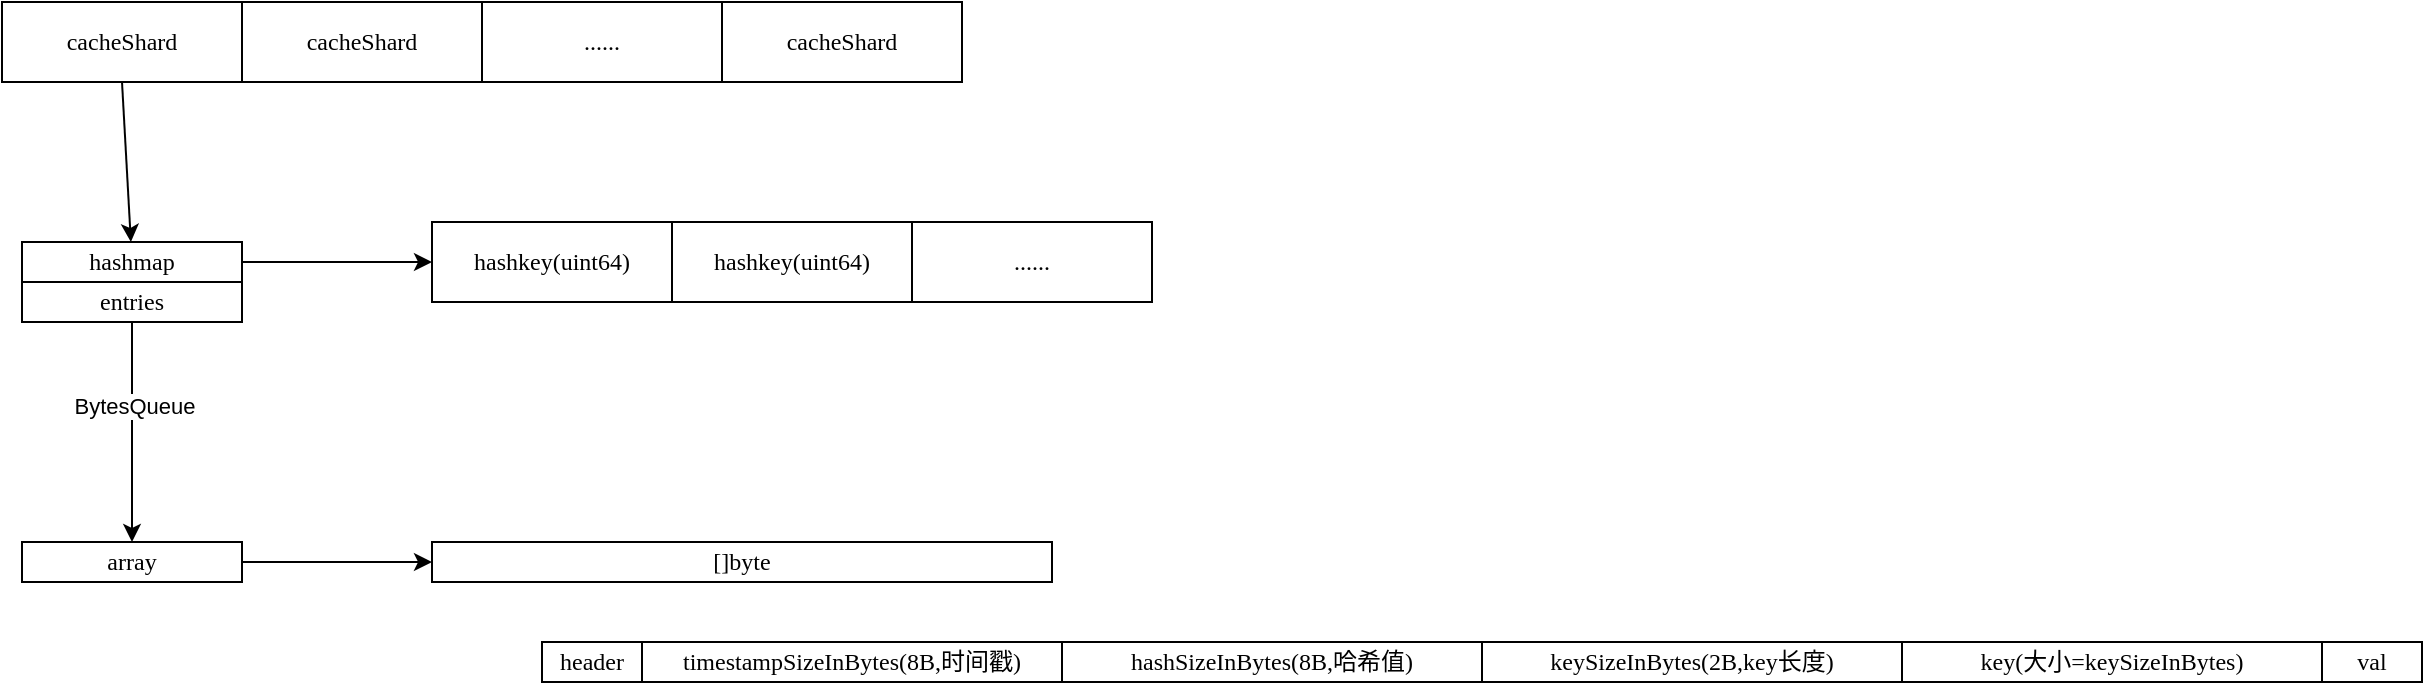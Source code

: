 <mxfile version="22.1.11" type="github">
  <diagram name="Page-1" id="ioxD-w-muQGzGox6Nqgh">
    <mxGraphModel dx="1050" dy="625" grid="1" gridSize="10" guides="1" tooltips="1" connect="1" arrows="1" fold="1" page="1" pageScale="1" pageWidth="850" pageHeight="1100" math="0" shadow="0">
      <root>
        <mxCell id="0" />
        <mxCell id="1" parent="0" />
        <mxCell id="foA6pZpFBvS09Tpst2j3-19" style="rounded=0;orthogonalLoop=1;jettySize=auto;html=1;exitX=0.5;exitY=1;exitDx=0;exitDy=0;" edge="1" parent="1" source="foA6pZpFBvS09Tpst2j3-1" target="foA6pZpFBvS09Tpst2j3-10">
          <mxGeometry relative="1" as="geometry" />
        </mxCell>
        <mxCell id="foA6pZpFBvS09Tpst2j3-1" value="cacheShard" style="rounded=0;whiteSpace=wrap;html=1;fontFamily=Comic Sans MS;" vertex="1" parent="1">
          <mxGeometry x="200" y="220" width="120" height="40" as="geometry" />
        </mxCell>
        <mxCell id="foA6pZpFBvS09Tpst2j3-2" value="cacheShard" style="rounded=0;whiteSpace=wrap;html=1;fontFamily=Comic Sans MS;" vertex="1" parent="1">
          <mxGeometry x="320" y="220" width="120" height="40" as="geometry" />
        </mxCell>
        <mxCell id="foA6pZpFBvS09Tpst2j3-3" value="......" style="rounded=0;whiteSpace=wrap;html=1;fontFamily=Comic Sans MS;" vertex="1" parent="1">
          <mxGeometry x="440" y="220" width="120" height="40" as="geometry" />
        </mxCell>
        <mxCell id="foA6pZpFBvS09Tpst2j3-4" value="cacheShard" style="rounded=0;whiteSpace=wrap;html=1;fontFamily=Comic Sans MS;" vertex="1" parent="1">
          <mxGeometry x="560" y="220" width="120" height="40" as="geometry" />
        </mxCell>
        <mxCell id="foA6pZpFBvS09Tpst2j3-5" value="hashkey(uint64)" style="rounded=0;whiteSpace=wrap;html=1;fontFamily=Comic Sans MS;" vertex="1" parent="1">
          <mxGeometry x="415" y="330" width="120" height="40" as="geometry" />
        </mxCell>
        <mxCell id="foA6pZpFBvS09Tpst2j3-6" value="hashkey(uint64)" style="rounded=0;whiteSpace=wrap;html=1;fontFamily=Comic Sans MS;" vertex="1" parent="1">
          <mxGeometry x="535" y="330" width="120" height="40" as="geometry" />
        </mxCell>
        <mxCell id="foA6pZpFBvS09Tpst2j3-7" value="......" style="rounded=0;whiteSpace=wrap;html=1;fontFamily=Comic Sans MS;" vertex="1" parent="1">
          <mxGeometry x="655" y="330" width="120" height="40" as="geometry" />
        </mxCell>
        <mxCell id="foA6pZpFBvS09Tpst2j3-13" style="edgeStyle=orthogonalEdgeStyle;rounded=0;orthogonalLoop=1;jettySize=auto;html=1;exitX=1;exitY=0.5;exitDx=0;exitDy=0;entryX=0;entryY=0.5;entryDx=0;entryDy=0;" edge="1" parent="1" source="foA6pZpFBvS09Tpst2j3-10" target="foA6pZpFBvS09Tpst2j3-5">
          <mxGeometry relative="1" as="geometry" />
        </mxCell>
        <mxCell id="foA6pZpFBvS09Tpst2j3-10" value="hashmap" style="rounded=0;whiteSpace=wrap;html=1;fontFamily=Comic Sans MS;" vertex="1" parent="1">
          <mxGeometry x="210" y="340" width="110" height="20" as="geometry" />
        </mxCell>
        <mxCell id="foA6pZpFBvS09Tpst2j3-17" style="edgeStyle=orthogonalEdgeStyle;rounded=0;orthogonalLoop=1;jettySize=auto;html=1;exitX=0.5;exitY=1;exitDx=0;exitDy=0;entryX=0.5;entryY=0;entryDx=0;entryDy=0;" edge="1" parent="1" source="foA6pZpFBvS09Tpst2j3-11" target="foA6pZpFBvS09Tpst2j3-14">
          <mxGeometry relative="1" as="geometry" />
        </mxCell>
        <mxCell id="foA6pZpFBvS09Tpst2j3-18" value="BytesQueue" style="edgeLabel;html=1;align=center;verticalAlign=middle;resizable=0;points=[];" vertex="1" connectable="0" parent="foA6pZpFBvS09Tpst2j3-17">
          <mxGeometry x="-0.234" y="1" relative="1" as="geometry">
            <mxPoint as="offset" />
          </mxGeometry>
        </mxCell>
        <mxCell id="foA6pZpFBvS09Tpst2j3-11" value="entries" style="rounded=0;whiteSpace=wrap;html=1;fontFamily=Comic Sans MS;" vertex="1" parent="1">
          <mxGeometry x="210" y="360" width="110" height="20" as="geometry" />
        </mxCell>
        <mxCell id="foA6pZpFBvS09Tpst2j3-16" style="edgeStyle=orthogonalEdgeStyle;rounded=0;orthogonalLoop=1;jettySize=auto;html=1;exitX=1;exitY=0.5;exitDx=0;exitDy=0;entryX=0;entryY=0.5;entryDx=0;entryDy=0;" edge="1" parent="1" source="foA6pZpFBvS09Tpst2j3-14" target="foA6pZpFBvS09Tpst2j3-15">
          <mxGeometry relative="1" as="geometry" />
        </mxCell>
        <mxCell id="foA6pZpFBvS09Tpst2j3-14" value="array" style="rounded=0;whiteSpace=wrap;html=1;fontFamily=Comic Sans MS;" vertex="1" parent="1">
          <mxGeometry x="210" y="490" width="110" height="20" as="geometry" />
        </mxCell>
        <mxCell id="foA6pZpFBvS09Tpst2j3-15" value="[]byte" style="rounded=0;whiteSpace=wrap;html=1;fontFamily=Comic Sans MS;" vertex="1" parent="1">
          <mxGeometry x="415" y="490" width="310" height="20" as="geometry" />
        </mxCell>
        <mxCell id="foA6pZpFBvS09Tpst2j3-20" value="timestampSizeInBytes(8B,时间戳)" style="rounded=0;whiteSpace=wrap;html=1;fontFamily=Comic Sans MS;" vertex="1" parent="1">
          <mxGeometry x="520" y="540" width="210" height="20" as="geometry" />
        </mxCell>
        <mxCell id="foA6pZpFBvS09Tpst2j3-21" value="hashSizeInBytes(8B,哈希值)" style="rounded=0;whiteSpace=wrap;html=1;fontFamily=Comic Sans MS;" vertex="1" parent="1">
          <mxGeometry x="730" y="540" width="210" height="20" as="geometry" />
        </mxCell>
        <mxCell id="foA6pZpFBvS09Tpst2j3-22" value="keySizeInBytes(2B,key长度)" style="rounded=0;whiteSpace=wrap;html=1;fontFamily=Comic Sans MS;" vertex="1" parent="1">
          <mxGeometry x="940" y="540" width="210" height="20" as="geometry" />
        </mxCell>
        <mxCell id="foA6pZpFBvS09Tpst2j3-23" value="key(大小=keySizeInBytes)" style="rounded=0;whiteSpace=wrap;html=1;fontFamily=Comic Sans MS;" vertex="1" parent="1">
          <mxGeometry x="1150" y="540" width="210" height="20" as="geometry" />
        </mxCell>
        <mxCell id="foA6pZpFBvS09Tpst2j3-24" value="val" style="rounded=0;whiteSpace=wrap;html=1;fontFamily=Comic Sans MS;" vertex="1" parent="1">
          <mxGeometry x="1360" y="540" width="50" height="20" as="geometry" />
        </mxCell>
        <mxCell id="foA6pZpFBvS09Tpst2j3-25" value="header" style="rounded=0;whiteSpace=wrap;html=1;fontFamily=Comic Sans MS;" vertex="1" parent="1">
          <mxGeometry x="470" y="540" width="50" height="20" as="geometry" />
        </mxCell>
      </root>
    </mxGraphModel>
  </diagram>
</mxfile>
